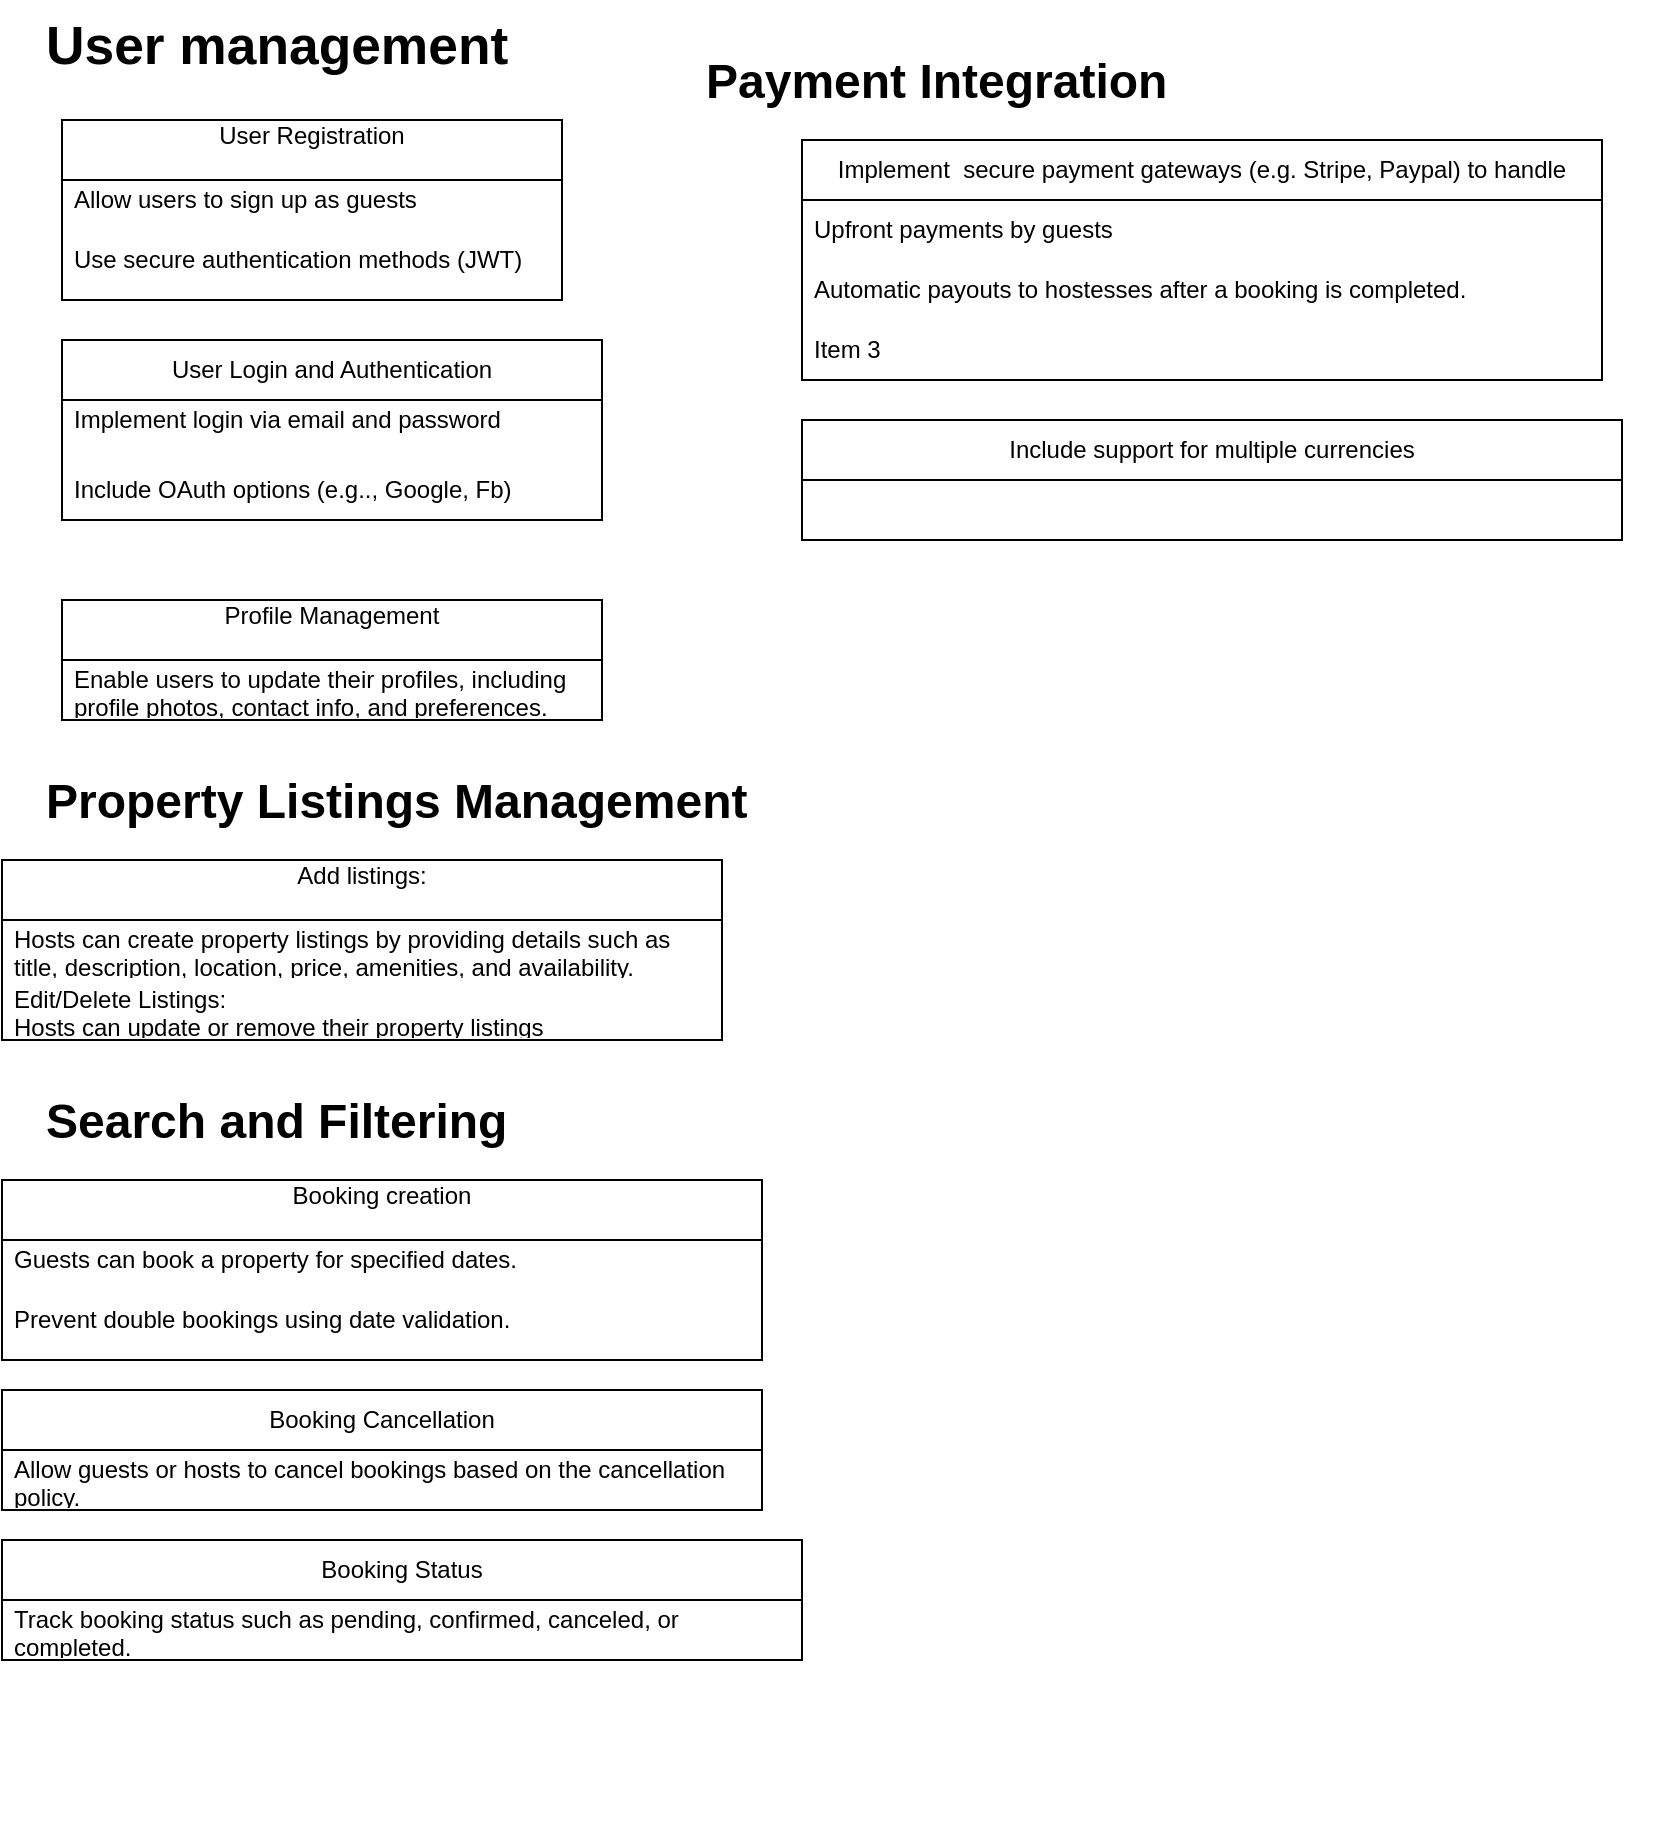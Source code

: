 <mxfile version="24.8.7">
  <diagram name="Page-1" id="zi5psnaCqlM1A4tN_tOU">
    <mxGraphModel grid="1" page="1" gridSize="10" guides="1" tooltips="1" connect="1" arrows="1" fold="1" pageScale="1" pageWidth="850" pageHeight="1100" math="0" shadow="0">
      <root>
        <mxCell id="0" />
        <mxCell id="1" parent="0" />
        <mxCell id="yM00rldRRP6OotyFUI5s-1" value="&lt;h1 style=&quot;margin-top: 0px;&quot;&gt;&lt;font face=&quot;Arial, sans-serif&quot;&gt;&lt;span style=&quot;font-size: 26.667px; white-space-collapse: preserve;&quot;&gt;User management&lt;/span&gt;&lt;/font&gt;&lt;/h1&gt;" style="text;html=1;whiteSpace=wrap;overflow=hidden;rounded=0;" vertex="1" parent="1">
          <mxGeometry x="30" y="-1070" width="310" height="380" as="geometry" />
        </mxCell>
        <mxCell id="yM00rldRRP6OotyFUI5s-5" value="&lt;div&gt;User Registration&lt;/div&gt;&lt;div&gt;&lt;br&gt;&lt;/div&gt;" style="swimlane;fontStyle=0;childLayout=stackLayout;horizontal=1;startSize=30;horizontalStack=0;resizeParent=1;resizeParentMax=0;resizeLast=0;collapsible=1;marginBottom=0;whiteSpace=wrap;html=1;" vertex="1" parent="1">
          <mxGeometry x="40" y="-1010" width="250" height="90" as="geometry" />
        </mxCell>
        <mxCell id="yM00rldRRP6OotyFUI5s-6" value="&lt;div&gt;Allow users to sign up as guests&lt;/div&gt;&lt;div&gt;&lt;br&gt;&lt;/div&gt;" style="text;strokeColor=none;fillColor=none;align=left;verticalAlign=middle;spacingLeft=4;spacingRight=4;overflow=hidden;points=[[0,0.5],[1,0.5]];portConstraint=eastwest;rotatable=0;whiteSpace=wrap;html=1;" vertex="1" parent="yM00rldRRP6OotyFUI5s-5">
          <mxGeometry y="30" width="250" height="30" as="geometry" />
        </mxCell>
        <mxCell id="yM00rldRRP6OotyFUI5s-7" value="&lt;div&gt;Use secure authentication methods (JWT)&lt;/div&gt;&lt;div&gt;&lt;br&gt;&lt;/div&gt;" style="text;strokeColor=none;fillColor=none;align=left;verticalAlign=middle;spacingLeft=4;spacingRight=4;overflow=hidden;points=[[0,0.5],[1,0.5]];portConstraint=eastwest;rotatable=0;whiteSpace=wrap;html=1;" vertex="1" parent="yM00rldRRP6OotyFUI5s-5">
          <mxGeometry y="60" width="250" height="30" as="geometry" />
        </mxCell>
        <mxCell id="yM00rldRRP6OotyFUI5s-9" value="User Login and Authentication" style="swimlane;fontStyle=0;childLayout=stackLayout;horizontal=1;startSize=30;horizontalStack=0;resizeParent=1;resizeParentMax=0;resizeLast=0;collapsible=1;marginBottom=0;whiteSpace=wrap;html=1;" vertex="1" parent="1">
          <mxGeometry x="40" y="-900" width="270" height="90" as="geometry" />
        </mxCell>
        <mxCell id="yM00rldRRP6OotyFUI5s-10" value="&lt;div&gt;Implement login via email and password&lt;/div&gt;&lt;div&gt;&lt;br&gt;&lt;/div&gt;" style="text;strokeColor=none;fillColor=none;align=left;verticalAlign=middle;spacingLeft=4;spacingRight=4;overflow=hidden;points=[[0,0.5],[1,0.5]];portConstraint=eastwest;rotatable=0;whiteSpace=wrap;html=1;" vertex="1" parent="yM00rldRRP6OotyFUI5s-9">
          <mxGeometry y="30" width="270" height="30" as="geometry" />
        </mxCell>
        <mxCell id="yM00rldRRP6OotyFUI5s-11" value="Include OAuth options (e.g.., Google, Fb)" style="text;strokeColor=none;fillColor=none;align=left;verticalAlign=middle;spacingLeft=4;spacingRight=4;overflow=hidden;points=[[0,0.5],[1,0.5]];portConstraint=eastwest;rotatable=0;whiteSpace=wrap;html=1;" vertex="1" parent="yM00rldRRP6OotyFUI5s-9">
          <mxGeometry y="60" width="270" height="30" as="geometry" />
        </mxCell>
        <mxCell id="yM00rldRRP6OotyFUI5s-13" value="&lt;div&gt;&lt;br&gt;&lt;/div&gt;" style="text;strokeColor=none;fillColor=none;align=left;verticalAlign=middle;spacingLeft=4;spacingRight=4;overflow=hidden;points=[[0,0.5],[1,0.5]];portConstraint=eastwest;rotatable=0;whiteSpace=wrap;html=1;" vertex="1" parent="1">
          <mxGeometry x="70" y="-1000" width="80" height="40" as="geometry" />
        </mxCell>
        <mxCell id="yM00rldRRP6OotyFUI5s-21" value="&lt;h1 style=&quot;margin-top: 0px;&quot;&gt;Property Listings Management&lt;/h1&gt;&lt;h1 style=&quot;margin-top: 0px;&quot;&gt;&lt;br&gt;&lt;/h1&gt;" style="text;html=1;whiteSpace=wrap;overflow=hidden;rounded=0;" vertex="1" parent="1">
          <mxGeometry x="30" y="-690" width="430" height="160" as="geometry" />
        </mxCell>
        <mxCell id="yM00rldRRP6OotyFUI5s-22" value="&lt;div&gt;Profile Management&lt;/div&gt;&lt;div&gt;&lt;br&gt;&lt;/div&gt;" style="swimlane;fontStyle=0;childLayout=stackLayout;horizontal=1;startSize=30;horizontalStack=0;resizeParent=1;resizeParentMax=0;resizeLast=0;collapsible=1;marginBottom=0;whiteSpace=wrap;html=1;" vertex="1" parent="1">
          <mxGeometry x="40" y="-770" width="270" height="60" as="geometry" />
        </mxCell>
        <mxCell id="yM00rldRRP6OotyFUI5s-23" value="&lt;div&gt;Enable users to update their profiles, including profile photos, contact info, and preferences.&lt;/div&gt;" style="text;strokeColor=none;fillColor=none;align=left;verticalAlign=middle;spacingLeft=4;spacingRight=4;overflow=hidden;points=[[0,0.5],[1,0.5]];portConstraint=eastwest;rotatable=0;whiteSpace=wrap;html=1;" vertex="1" parent="yM00rldRRP6OotyFUI5s-22">
          <mxGeometry y="30" width="270" height="30" as="geometry" />
        </mxCell>
        <mxCell id="yM00rldRRP6OotyFUI5s-26" value="&lt;div&gt;Add listings:&lt;/div&gt;&lt;div&gt;&lt;br&gt;&lt;/div&gt;" style="swimlane;fontStyle=0;childLayout=stackLayout;horizontal=1;startSize=30;horizontalStack=0;resizeParent=1;resizeParentMax=0;resizeLast=0;collapsible=1;marginBottom=0;whiteSpace=wrap;html=1;" vertex="1" parent="1">
          <mxGeometry x="10" y="-640" width="360" height="90" as="geometry" />
        </mxCell>
        <mxCell id="yM00rldRRP6OotyFUI5s-27" value="&lt;div&gt;Hosts can create property listings by providing details such as title, description, location, price, amenities, and availability.&lt;/div&gt;&lt;div&gt;&lt;br&gt;&lt;/div&gt;" style="text;strokeColor=none;fillColor=none;align=left;verticalAlign=middle;spacingLeft=4;spacingRight=4;overflow=hidden;points=[[0,0.5],[1,0.5]];portConstraint=eastwest;rotatable=0;whiteSpace=wrap;html=1;" vertex="1" parent="yM00rldRRP6OotyFUI5s-26">
          <mxGeometry y="30" width="360" height="30" as="geometry" />
        </mxCell>
        <mxCell id="yM00rldRRP6OotyFUI5s-28" value="&lt;div&gt;Edit/Delete Listings:&lt;/div&gt;&lt;div&gt;&lt;div&gt;Hosts can update or remove their property listings&lt;/div&gt;&lt;/div&gt;&lt;div&gt;&lt;br&gt;&lt;/div&gt;" style="text;strokeColor=none;fillColor=none;align=left;verticalAlign=middle;spacingLeft=4;spacingRight=4;overflow=hidden;points=[[0,0.5],[1,0.5]];portConstraint=eastwest;rotatable=0;whiteSpace=wrap;html=1;" vertex="1" parent="yM00rldRRP6OotyFUI5s-26">
          <mxGeometry y="60" width="360" height="30" as="geometry" />
        </mxCell>
        <mxCell id="yM00rldRRP6OotyFUI5s-30" value="&lt;h1 style=&quot;margin-top: 0px;&quot;&gt;&lt;span style=&quot;background-color: initial;&quot;&gt;Search and Filtering&lt;/span&gt;&lt;/h1&gt;&lt;h1 style=&quot;margin-top: 0px;&quot;&gt;&lt;br&gt;&lt;/h1&gt;" style="text;html=1;whiteSpace=wrap;overflow=hidden;rounded=0;" vertex="1" parent="1">
          <mxGeometry x="30" y="-530" width="440" height="370" as="geometry" />
        </mxCell>
        <mxCell id="yM00rldRRP6OotyFUI5s-31" value="&lt;div&gt;Booking creation&lt;/div&gt;&lt;div&gt;&lt;br&gt;&lt;/div&gt;" style="swimlane;fontStyle=0;childLayout=stackLayout;horizontal=1;startSize=30;horizontalStack=0;resizeParent=1;resizeParentMax=0;resizeLast=0;collapsible=1;marginBottom=0;whiteSpace=wrap;html=1;" vertex="1" parent="1">
          <mxGeometry x="10" y="-480" width="380" height="90" as="geometry" />
        </mxCell>
        <mxCell id="yM00rldRRP6OotyFUI5s-32" value="&lt;div&gt;Guests can book a property for specified dates.&lt;/div&gt;&lt;div&gt;&lt;br&gt;&lt;/div&gt;" style="text;strokeColor=none;fillColor=none;align=left;verticalAlign=middle;spacingLeft=4;spacingRight=4;overflow=hidden;points=[[0,0.5],[1,0.5]];portConstraint=eastwest;rotatable=0;whiteSpace=wrap;html=1;" vertex="1" parent="yM00rldRRP6OotyFUI5s-31">
          <mxGeometry y="30" width="380" height="30" as="geometry" />
        </mxCell>
        <mxCell id="yM00rldRRP6OotyFUI5s-33" value="&lt;div&gt;Prevent double bookings using date validation.&lt;/div&gt;&lt;div&gt;&lt;br&gt;&lt;/div&gt;" style="text;strokeColor=none;fillColor=none;align=left;verticalAlign=middle;spacingLeft=4;spacingRight=4;overflow=hidden;points=[[0,0.5],[1,0.5]];portConstraint=eastwest;rotatable=0;whiteSpace=wrap;html=1;" vertex="1" parent="yM00rldRRP6OotyFUI5s-31">
          <mxGeometry y="60" width="380" height="30" as="geometry" />
        </mxCell>
        <mxCell id="yM00rldRRP6OotyFUI5s-35" value="&lt;div&gt;Booking Cancellation&lt;/div&gt;" style="swimlane;fontStyle=0;childLayout=stackLayout;horizontal=1;startSize=30;horizontalStack=0;resizeParent=1;resizeParentMax=0;resizeLast=0;collapsible=1;marginBottom=0;whiteSpace=wrap;html=1;" vertex="1" parent="1">
          <mxGeometry x="10" y="-375" width="380" height="60" as="geometry" />
        </mxCell>
        <mxCell id="yM00rldRRP6OotyFUI5s-36" value="&lt;div&gt;Allow guests or hosts to cancel bookings based on the cancellation policy.&lt;/div&gt;&lt;div&gt;&lt;br&gt;&lt;/div&gt;" style="text;strokeColor=none;fillColor=none;align=left;verticalAlign=middle;spacingLeft=4;spacingRight=4;overflow=hidden;points=[[0,0.5],[1,0.5]];portConstraint=eastwest;rotatable=0;whiteSpace=wrap;html=1;" vertex="1" parent="yM00rldRRP6OotyFUI5s-35">
          <mxGeometry y="30" width="380" height="30" as="geometry" />
        </mxCell>
        <mxCell id="yM00rldRRP6OotyFUI5s-39" value="&lt;div&gt;Booking Status&lt;/div&gt;" style="swimlane;fontStyle=0;childLayout=stackLayout;horizontal=1;startSize=30;horizontalStack=0;resizeParent=1;resizeParentMax=0;resizeLast=0;collapsible=1;marginBottom=0;whiteSpace=wrap;html=1;" vertex="1" parent="1">
          <mxGeometry x="10" y="-300" width="400" height="60" as="geometry" />
        </mxCell>
        <mxCell id="yM00rldRRP6OotyFUI5s-40" value="&lt;div&gt;Track booking status such as pending, confirmed, canceled, or completed.&lt;/div&gt;&lt;div&gt;&lt;br&gt;&lt;/div&gt;" style="text;strokeColor=none;fillColor=none;align=left;verticalAlign=middle;spacingLeft=4;spacingRight=4;overflow=hidden;points=[[0,0.5],[1,0.5]];portConstraint=eastwest;rotatable=0;whiteSpace=wrap;html=1;" vertex="1" parent="yM00rldRRP6OotyFUI5s-39">
          <mxGeometry y="30" width="400" height="30" as="geometry" />
        </mxCell>
        <mxCell id="yM00rldRRP6OotyFUI5s-43" value="&lt;h1 style=&quot;margin-top: 0px;&quot;&gt;Payment Integration&lt;/h1&gt;&lt;h1 style=&quot;margin-top: 0px;&quot;&gt;&lt;br&gt;&lt;/h1&gt;" style="text;html=1;whiteSpace=wrap;overflow=hidden;rounded=0;" vertex="1" parent="1">
          <mxGeometry x="360" y="-1050" width="480" height="370" as="geometry" />
        </mxCell>
        <mxCell id="yM00rldRRP6OotyFUI5s-44" value="Implement&amp;nbsp; secure payment gateways (e.g. Stripe, Paypal) to handle" style="swimlane;fontStyle=0;childLayout=stackLayout;horizontal=1;startSize=30;horizontalStack=0;resizeParent=1;resizeParentMax=0;resizeLast=0;collapsible=1;marginBottom=0;whiteSpace=wrap;html=1;" vertex="1" parent="1">
          <mxGeometry x="410" y="-1000" width="400" height="120" as="geometry" />
        </mxCell>
        <mxCell id="yM00rldRRP6OotyFUI5s-45" value="&lt;div&gt;Upfront payments by guests&lt;/div&gt;" style="text;strokeColor=none;fillColor=none;align=left;verticalAlign=middle;spacingLeft=4;spacingRight=4;overflow=hidden;points=[[0,0.5],[1,0.5]];portConstraint=eastwest;rotatable=0;whiteSpace=wrap;html=1;" vertex="1" parent="yM00rldRRP6OotyFUI5s-44">
          <mxGeometry y="30" width="400" height="30" as="geometry" />
        </mxCell>
        <mxCell id="yM00rldRRP6OotyFUI5s-46" value="&lt;div&gt;Automatic payouts to hostesses after a booking is completed.&lt;/div&gt;" style="text;strokeColor=none;fillColor=none;align=left;verticalAlign=middle;spacingLeft=4;spacingRight=4;overflow=hidden;points=[[0,0.5],[1,0.5]];portConstraint=eastwest;rotatable=0;whiteSpace=wrap;html=1;" vertex="1" parent="yM00rldRRP6OotyFUI5s-44">
          <mxGeometry y="60" width="400" height="30" as="geometry" />
        </mxCell>
        <mxCell id="yM00rldRRP6OotyFUI5s-47" value="Item 3" style="text;strokeColor=none;fillColor=none;align=left;verticalAlign=middle;spacingLeft=4;spacingRight=4;overflow=hidden;points=[[0,0.5],[1,0.5]];portConstraint=eastwest;rotatable=0;whiteSpace=wrap;html=1;" vertex="1" parent="yM00rldRRP6OotyFUI5s-44">
          <mxGeometry y="90" width="400" height="30" as="geometry" />
        </mxCell>
        <mxCell id="yM00rldRRP6OotyFUI5s-48" value="&lt;div&gt;Include support for multiple currencies&lt;/div&gt;" style="swimlane;fontStyle=0;childLayout=stackLayout;horizontal=1;startSize=30;horizontalStack=0;resizeParent=1;resizeParentMax=0;resizeLast=0;collapsible=1;marginBottom=0;whiteSpace=wrap;html=1;" vertex="1" parent="1">
          <mxGeometry x="410" y="-860" width="410" height="60" as="geometry" />
        </mxCell>
      </root>
    </mxGraphModel>
  </diagram>
</mxfile>
